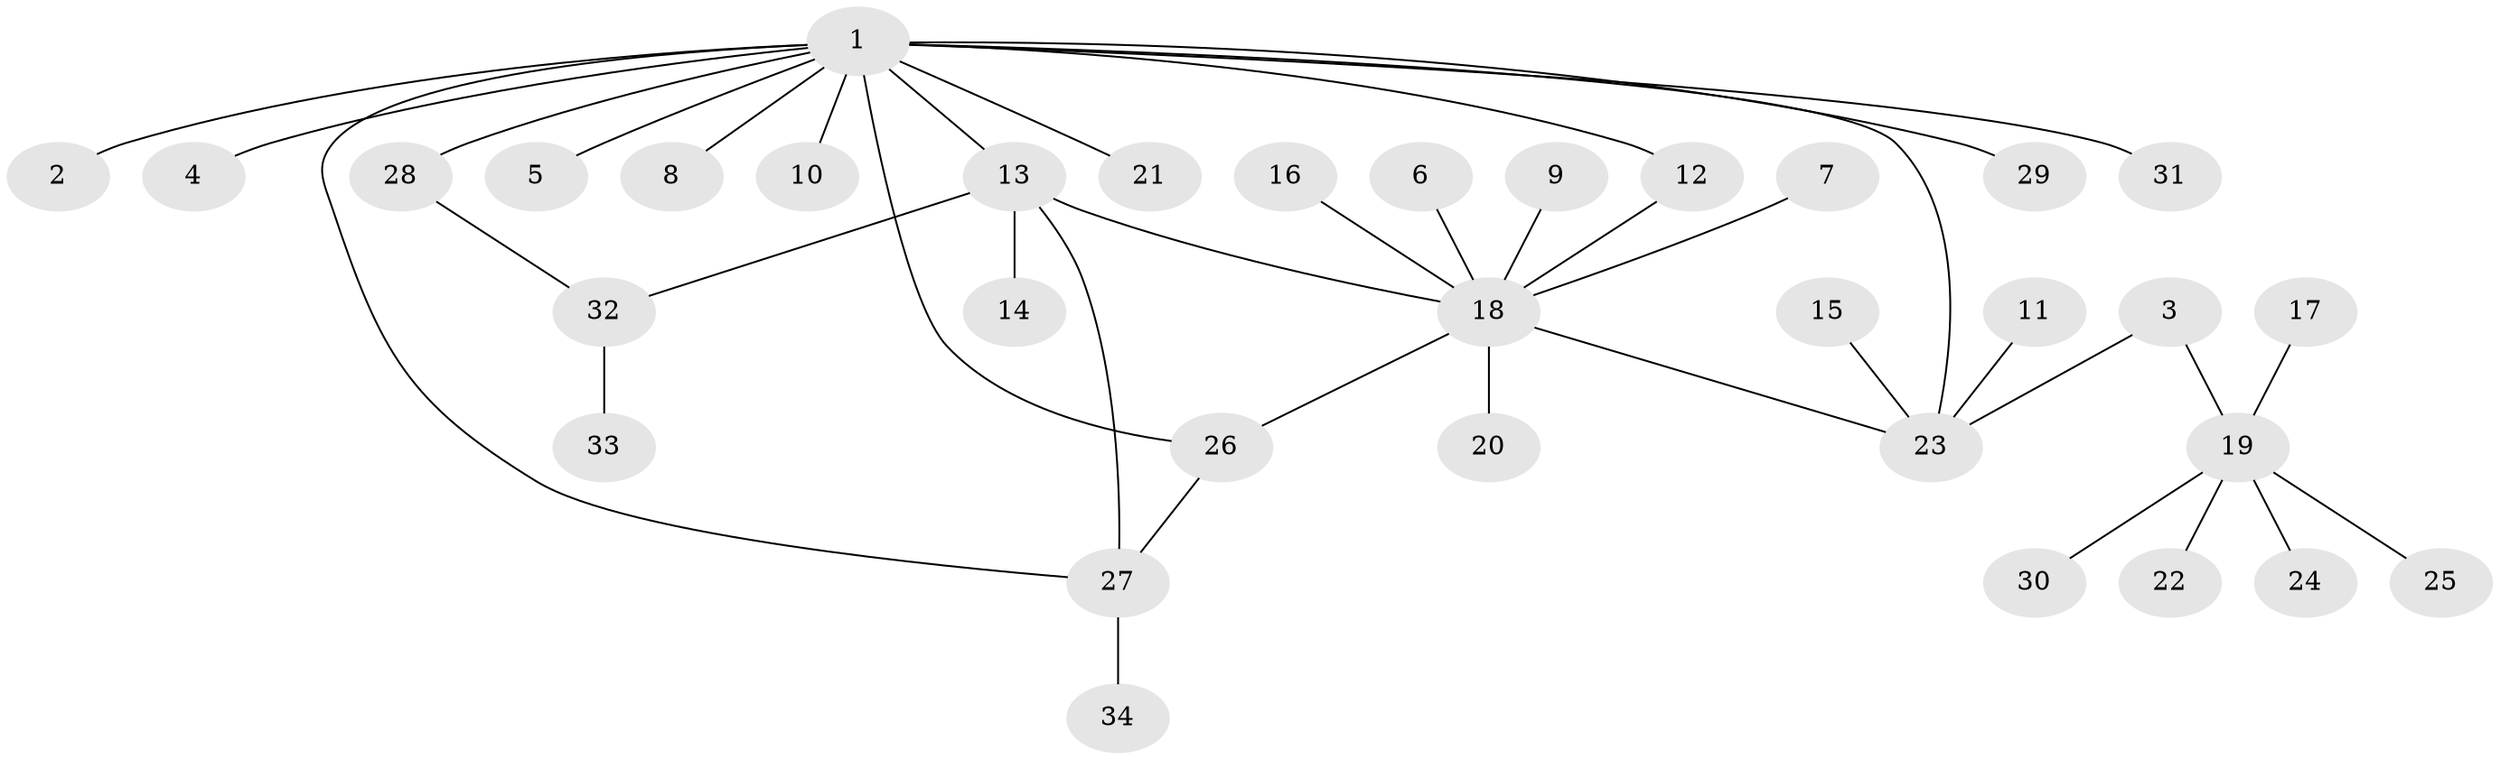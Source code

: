 // original degree distribution, {6: 0.015384615384615385, 12: 0.015384615384615385, 8: 0.015384615384615385, 1: 0.5846153846153846, 3: 0.1076923076923077, 4: 0.06153846153846154, 7: 0.03076923076923077, 2: 0.15384615384615385, 11: 0.015384615384615385}
// Generated by graph-tools (version 1.1) at 2025/26/03/09/25 03:26:02]
// undirected, 34 vertices, 39 edges
graph export_dot {
graph [start="1"]
  node [color=gray90,style=filled];
  1;
  2;
  3;
  4;
  5;
  6;
  7;
  8;
  9;
  10;
  11;
  12;
  13;
  14;
  15;
  16;
  17;
  18;
  19;
  20;
  21;
  22;
  23;
  24;
  25;
  26;
  27;
  28;
  29;
  30;
  31;
  32;
  33;
  34;
  1 -- 2 [weight=1.0];
  1 -- 4 [weight=1.0];
  1 -- 5 [weight=1.0];
  1 -- 8 [weight=1.0];
  1 -- 10 [weight=1.0];
  1 -- 12 [weight=1.0];
  1 -- 13 [weight=1.0];
  1 -- 21 [weight=1.0];
  1 -- 23 [weight=1.0];
  1 -- 26 [weight=1.0];
  1 -- 27 [weight=1.0];
  1 -- 28 [weight=1.0];
  1 -- 29 [weight=1.0];
  1 -- 31 [weight=1.0];
  3 -- 19 [weight=1.0];
  3 -- 23 [weight=1.0];
  6 -- 18 [weight=1.0];
  7 -- 18 [weight=1.0];
  9 -- 18 [weight=1.0];
  11 -- 23 [weight=1.0];
  12 -- 18 [weight=1.0];
  13 -- 14 [weight=1.0];
  13 -- 18 [weight=1.0];
  13 -- 27 [weight=3.0];
  13 -- 32 [weight=1.0];
  15 -- 23 [weight=1.0];
  16 -- 18 [weight=1.0];
  17 -- 19 [weight=1.0];
  18 -- 20 [weight=1.0];
  18 -- 23 [weight=1.0];
  18 -- 26 [weight=1.0];
  19 -- 22 [weight=1.0];
  19 -- 24 [weight=1.0];
  19 -- 25 [weight=1.0];
  19 -- 30 [weight=1.0];
  26 -- 27 [weight=1.0];
  27 -- 34 [weight=1.0];
  28 -- 32 [weight=1.0];
  32 -- 33 [weight=1.0];
}
